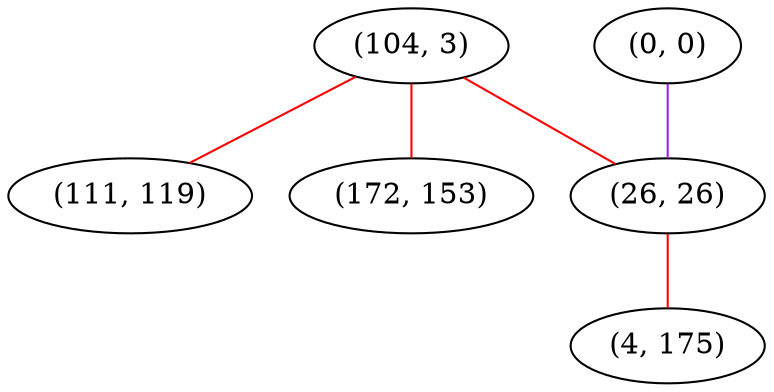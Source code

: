 graph "" {
"(104, 3)";
"(0, 0)";
"(111, 119)";
"(26, 26)";
"(4, 175)";
"(172, 153)";
"(104, 3)" -- "(172, 153)"  [color=red, key=0, weight=1];
"(104, 3)" -- "(111, 119)"  [color=red, key=0, weight=1];
"(104, 3)" -- "(26, 26)"  [color=red, key=0, weight=1];
"(0, 0)" -- "(26, 26)"  [color=purple, key=0, weight=4];
"(26, 26)" -- "(4, 175)"  [color=red, key=0, weight=1];
}
